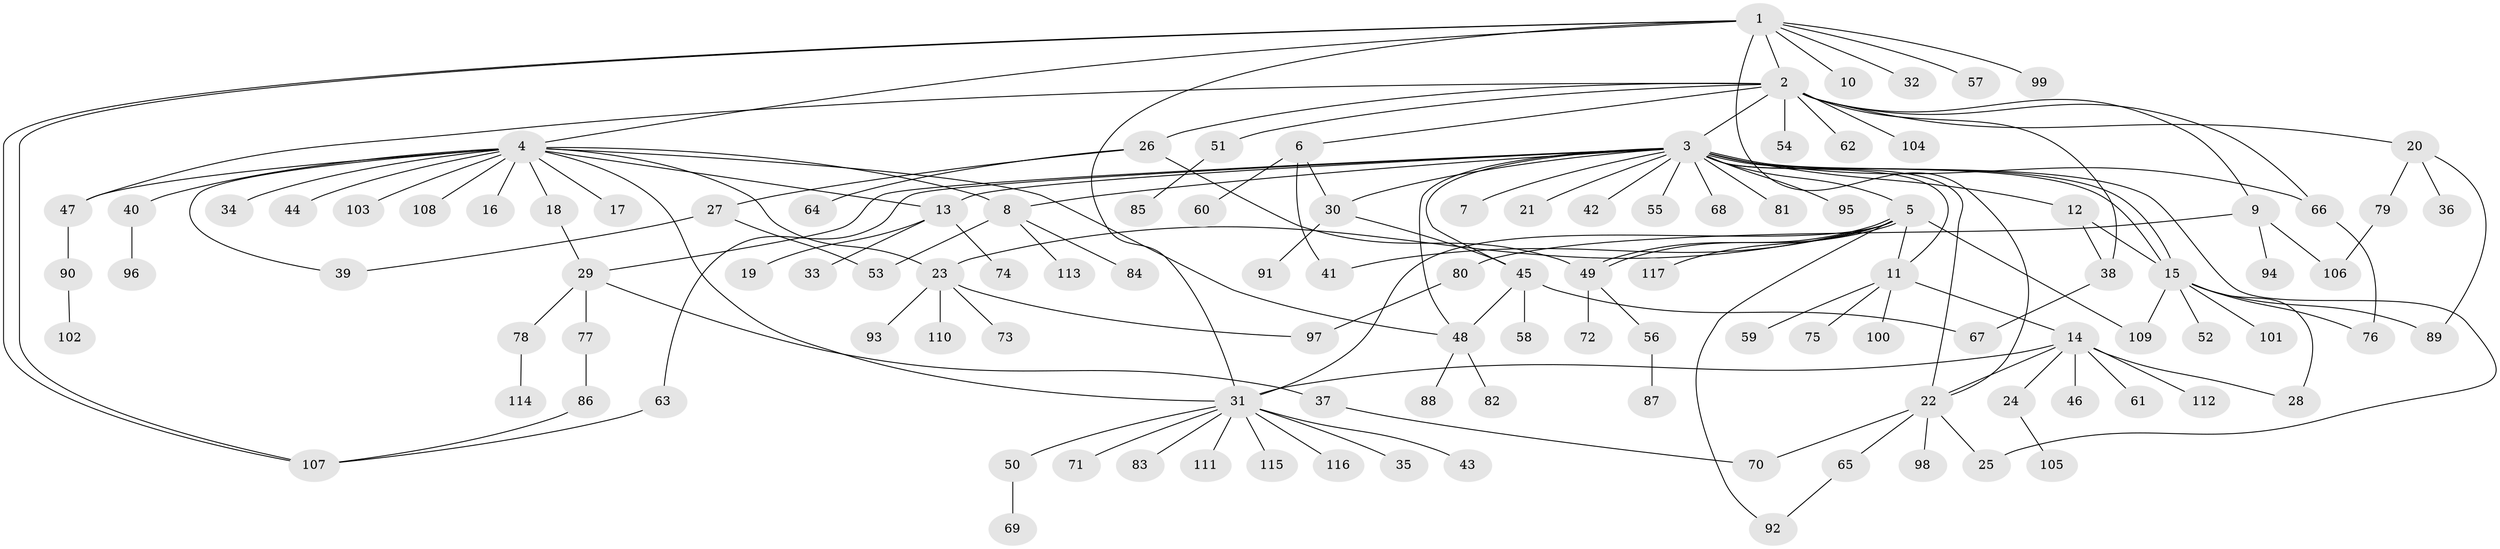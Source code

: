 // Generated by graph-tools (version 1.1) at 2025/11/02/27/25 16:11:15]
// undirected, 117 vertices, 153 edges
graph export_dot {
graph [start="1"]
  node [color=gray90,style=filled];
  1;
  2;
  3;
  4;
  5;
  6;
  7;
  8;
  9;
  10;
  11;
  12;
  13;
  14;
  15;
  16;
  17;
  18;
  19;
  20;
  21;
  22;
  23;
  24;
  25;
  26;
  27;
  28;
  29;
  30;
  31;
  32;
  33;
  34;
  35;
  36;
  37;
  38;
  39;
  40;
  41;
  42;
  43;
  44;
  45;
  46;
  47;
  48;
  49;
  50;
  51;
  52;
  53;
  54;
  55;
  56;
  57;
  58;
  59;
  60;
  61;
  62;
  63;
  64;
  65;
  66;
  67;
  68;
  69;
  70;
  71;
  72;
  73;
  74;
  75;
  76;
  77;
  78;
  79;
  80;
  81;
  82;
  83;
  84;
  85;
  86;
  87;
  88;
  89;
  90;
  91;
  92;
  93;
  94;
  95;
  96;
  97;
  98;
  99;
  100;
  101;
  102;
  103;
  104;
  105;
  106;
  107;
  108;
  109;
  110;
  111;
  112;
  113;
  114;
  115;
  116;
  117;
  1 -- 2;
  1 -- 4;
  1 -- 10;
  1 -- 22;
  1 -- 31;
  1 -- 32;
  1 -- 57;
  1 -- 99;
  1 -- 107;
  1 -- 107;
  2 -- 3;
  2 -- 6;
  2 -- 9;
  2 -- 20;
  2 -- 26;
  2 -- 38;
  2 -- 47;
  2 -- 51;
  2 -- 54;
  2 -- 62;
  2 -- 66;
  2 -- 104;
  3 -- 5;
  3 -- 7;
  3 -- 8;
  3 -- 11;
  3 -- 12;
  3 -- 13;
  3 -- 15;
  3 -- 15;
  3 -- 21;
  3 -- 22;
  3 -- 25;
  3 -- 29;
  3 -- 30;
  3 -- 42;
  3 -- 45;
  3 -- 48;
  3 -- 55;
  3 -- 63;
  3 -- 66;
  3 -- 68;
  3 -- 81;
  3 -- 95;
  4 -- 8;
  4 -- 13;
  4 -- 16;
  4 -- 17;
  4 -- 18;
  4 -- 23;
  4 -- 31;
  4 -- 34;
  4 -- 39;
  4 -- 40;
  4 -- 44;
  4 -- 47;
  4 -- 48;
  4 -- 103;
  4 -- 108;
  5 -- 11;
  5 -- 23;
  5 -- 31;
  5 -- 41;
  5 -- 49;
  5 -- 49;
  5 -- 92;
  5 -- 109;
  5 -- 117;
  6 -- 30;
  6 -- 41;
  6 -- 60;
  8 -- 53;
  8 -- 84;
  8 -- 113;
  9 -- 80;
  9 -- 94;
  9 -- 106;
  11 -- 14;
  11 -- 59;
  11 -- 75;
  11 -- 100;
  12 -- 15;
  12 -- 38;
  13 -- 19;
  13 -- 33;
  13 -- 74;
  14 -- 22;
  14 -- 24;
  14 -- 28;
  14 -- 31;
  14 -- 46;
  14 -- 61;
  14 -- 112;
  15 -- 28;
  15 -- 52;
  15 -- 76;
  15 -- 89;
  15 -- 101;
  15 -- 109;
  18 -- 29;
  20 -- 36;
  20 -- 79;
  20 -- 89;
  22 -- 25;
  22 -- 65;
  22 -- 70;
  22 -- 98;
  23 -- 73;
  23 -- 93;
  23 -- 97;
  23 -- 110;
  24 -- 105;
  26 -- 27;
  26 -- 49;
  26 -- 64;
  27 -- 39;
  27 -- 53;
  29 -- 37;
  29 -- 77;
  29 -- 78;
  30 -- 45;
  30 -- 91;
  31 -- 35;
  31 -- 43;
  31 -- 50;
  31 -- 71;
  31 -- 83;
  31 -- 111;
  31 -- 115;
  31 -- 116;
  37 -- 70;
  38 -- 67;
  40 -- 96;
  45 -- 48;
  45 -- 58;
  45 -- 67;
  47 -- 90;
  48 -- 82;
  48 -- 88;
  49 -- 56;
  49 -- 72;
  50 -- 69;
  51 -- 85;
  56 -- 87;
  63 -- 107;
  65 -- 92;
  66 -- 76;
  77 -- 86;
  78 -- 114;
  79 -- 106;
  80 -- 97;
  86 -- 107;
  90 -- 102;
}
